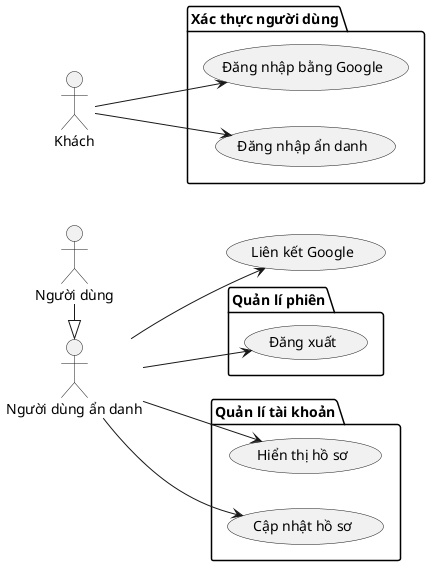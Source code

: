 @startuml
left to right direction

:Người dùng: as user
:Khách: as guest
:Người dùng ẩn danh: as anonymous

'note'

package "Xác thực người dùng"{
	usecase googleSignin as "Đăng nhập bằng Google"
	usecase anonymousSignin as "Đăng nhập ẩn danh"
}

package "Quản lí phiên"{
	usecase logout as "Đăng xuất"

}

package "Quản lí tài khoản"{
	usecase viewProfile as "Hiển thị hồ sơ"
	usecase updateProfile as "Cập nhật hồ sơ"
}

user-|>anonymous

anonymous-->logout
anonymous-->viewProfile
anonymous-->updateProfile
anonymous-->(Liên kết Google)

guest-->anonymousSignin
guest-->googleSignin

newpage
(Cập nhật hồ sơ) ..>(Hiển thị hồ sơ) :<<include>>

(Đăng nhập ẩn danh) ..>(Xác thực người dùng):<<extend>>
(Đăng nhập bằng Google) ..>(Xác thực người dùng):<<extend>>

@enduml

